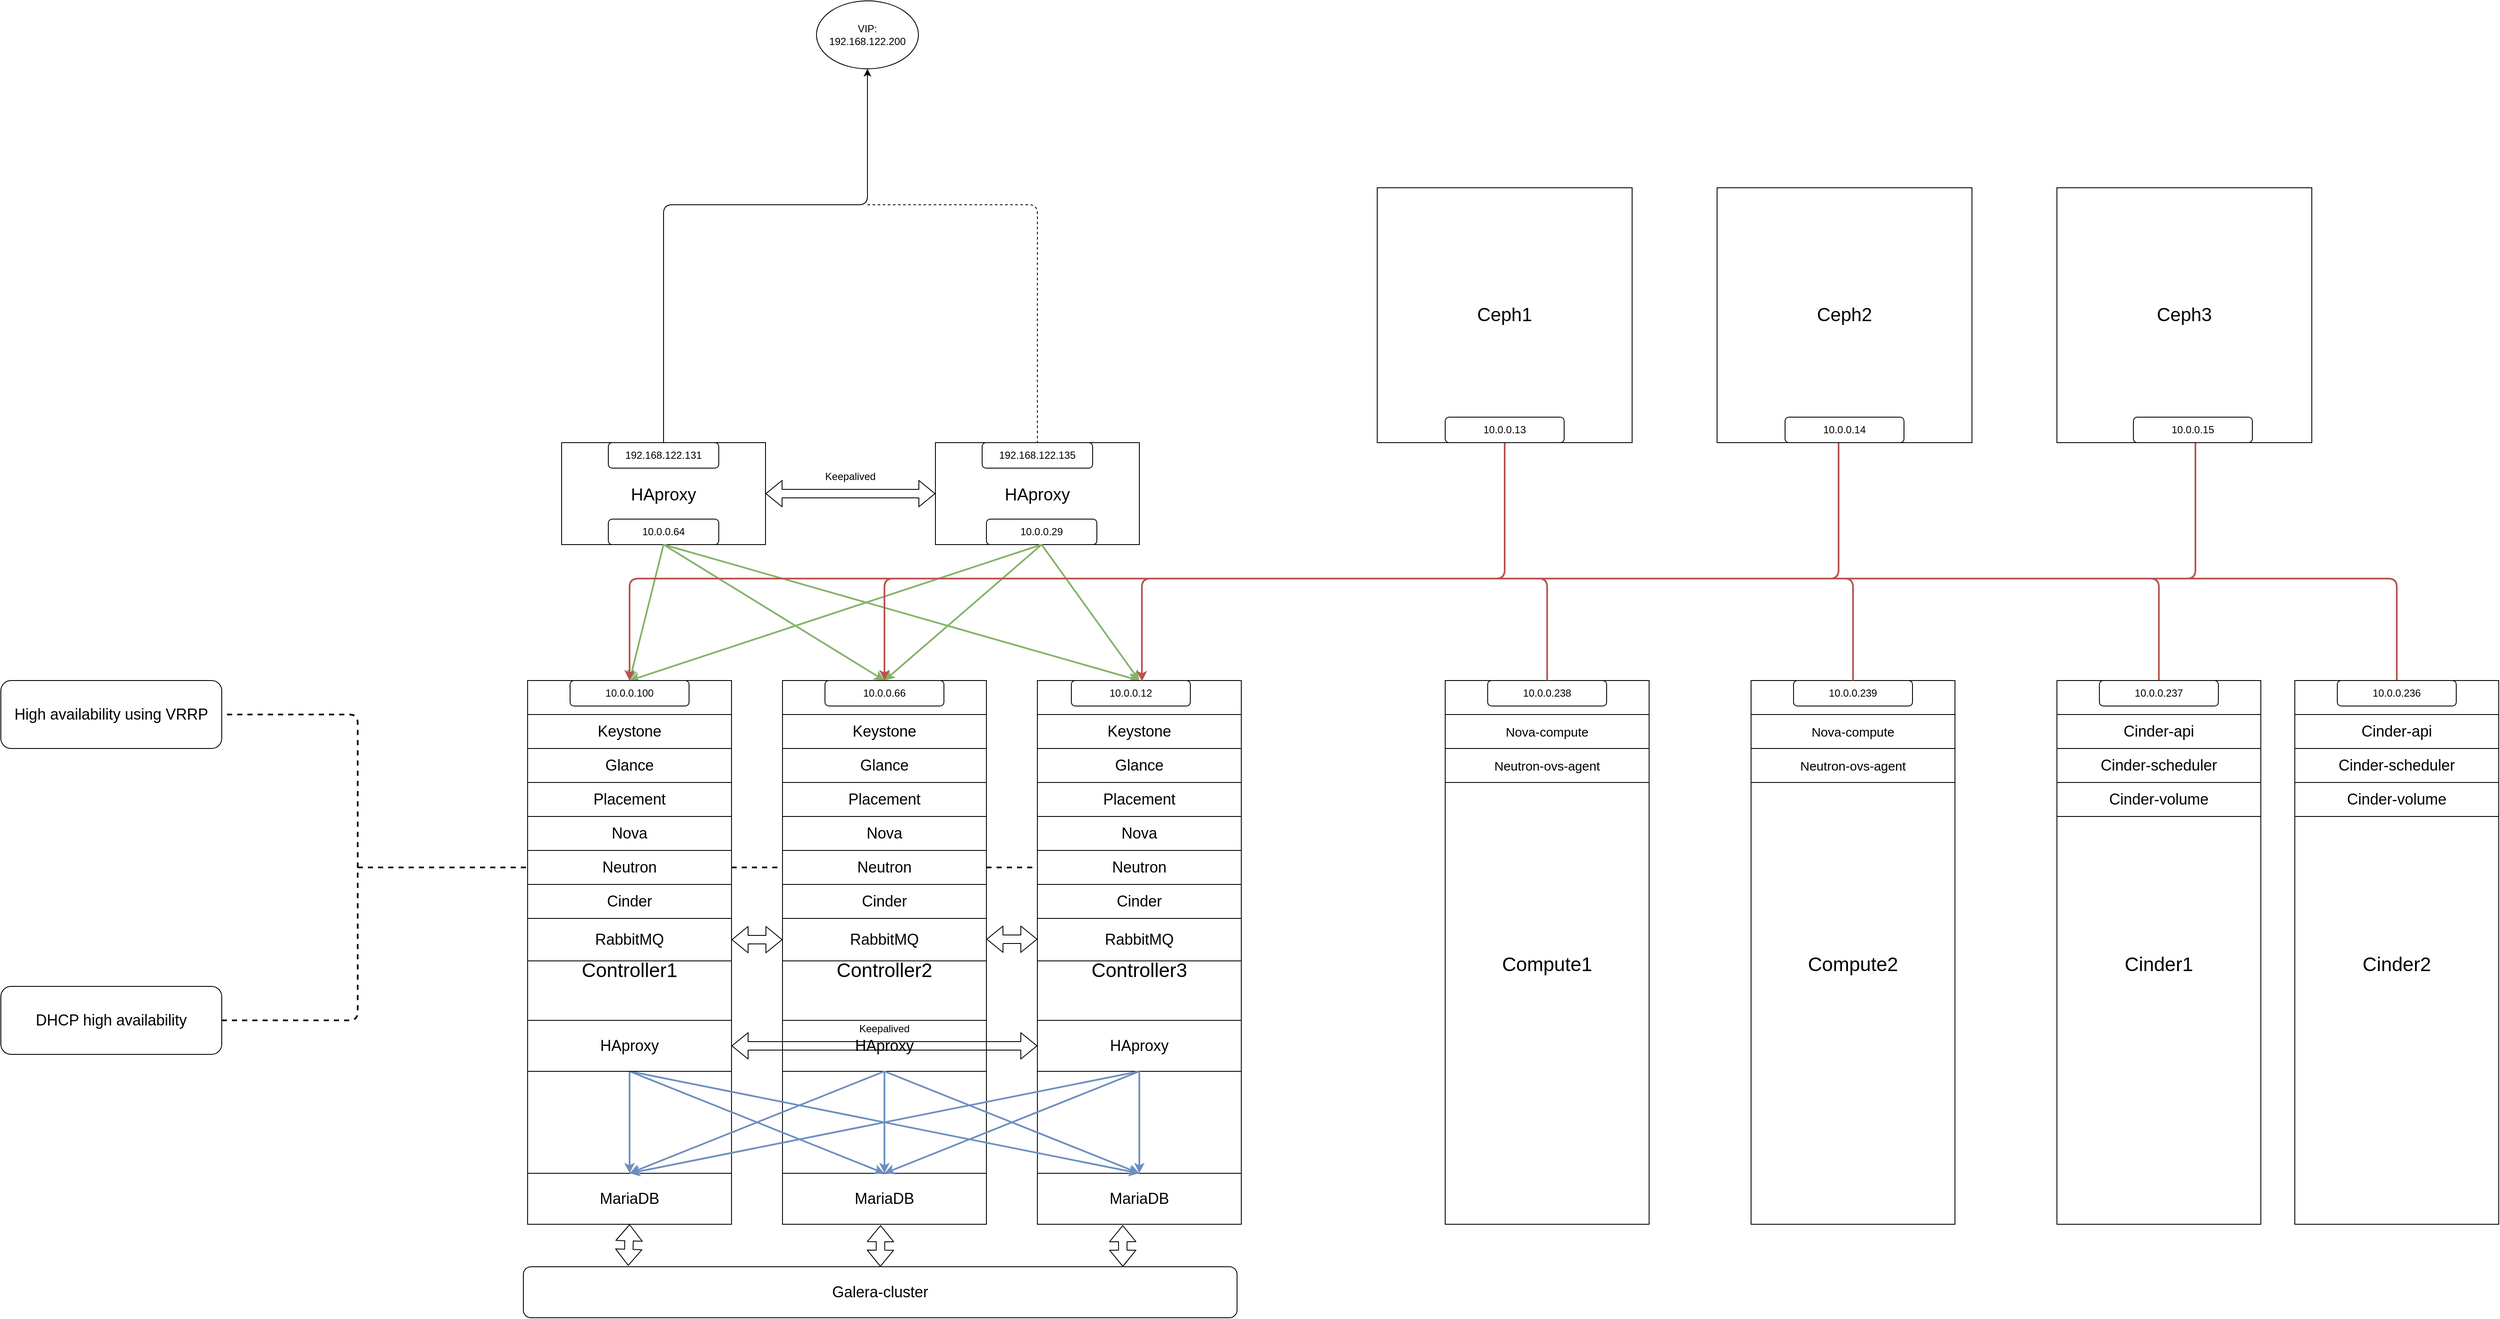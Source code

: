 <mxfile version="12.8.4" type="github">
  <diagram id="eD_JJGinxh7tce8vUjwv" name="Page-1">
    <mxGraphModel dx="2205" dy="1876" grid="1" gridSize="10" guides="1" tooltips="1" connect="1" arrows="1" fold="1" page="1" pageScale="1" pageWidth="850" pageHeight="1100" math="0" shadow="0">
      <root>
        <mxCell id="0" />
        <mxCell id="1" parent="0" />
        <mxCell id="yRIOcCUZ5OUKHp-ImnXH-1" value="&lt;font style=&quot;font-size: 20px&quot;&gt;HAproxy&lt;/font&gt;" style="rounded=0;whiteSpace=wrap;html=1;" parent="1" vertex="1">
          <mxGeometry x="80" y="120" width="240" height="120" as="geometry" />
        </mxCell>
        <mxCell id="yRIOcCUZ5OUKHp-ImnXH-3" value="&lt;font style=&quot;font-size: 20px&quot;&gt;HAproxy&lt;/font&gt;" style="rounded=0;whiteSpace=wrap;html=1;" parent="1" vertex="1">
          <mxGeometry x="520" y="120" width="240" height="120" as="geometry" />
        </mxCell>
        <mxCell id="yRIOcCUZ5OUKHp-ImnXH-4" value="192.168.122.131" style="rounded=1;whiteSpace=wrap;html=1;" parent="1" vertex="1">
          <mxGeometry x="135" y="120" width="130" height="30" as="geometry" />
        </mxCell>
        <mxCell id="yRIOcCUZ5OUKHp-ImnXH-5" value="192.168.122.135" style="rounded=1;whiteSpace=wrap;html=1;" parent="1" vertex="1">
          <mxGeometry x="575" y="120" width="130" height="30" as="geometry" />
        </mxCell>
        <mxCell id="yRIOcCUZ5OUKHp-ImnXH-6" value="" style="shape=flexArrow;endArrow=classic;startArrow=classic;html=1;exitX=1;exitY=0.5;exitDx=0;exitDy=0;entryX=0;entryY=0.5;entryDx=0;entryDy=0;" parent="1" source="yRIOcCUZ5OUKHp-ImnXH-1" target="yRIOcCUZ5OUKHp-ImnXH-3" edge="1">
          <mxGeometry width="50" height="50" relative="1" as="geometry">
            <mxPoint x="400" y="350" as="sourcePoint" />
            <mxPoint x="450" y="300" as="targetPoint" />
          </mxGeometry>
        </mxCell>
        <mxCell id="yRIOcCUZ5OUKHp-ImnXH-7" value="&lt;div&gt;Keepalived&lt;/div&gt;" style="text;html=1;strokeColor=none;fillColor=none;align=center;verticalAlign=middle;whiteSpace=wrap;rounded=0;" parent="1" vertex="1">
          <mxGeometry x="330" y="150" width="180" height="20" as="geometry" />
        </mxCell>
        <mxCell id="yRIOcCUZ5OUKHp-ImnXH-9" value="" style="endArrow=classic;html=1;exitX=0.5;exitY=0;exitDx=0;exitDy=0;" parent="1" source="yRIOcCUZ5OUKHp-ImnXH-4" edge="1">
          <mxGeometry width="50" height="50" relative="1" as="geometry">
            <mxPoint x="400" y="270" as="sourcePoint" />
            <mxPoint x="440" y="-320" as="targetPoint" />
            <Array as="points">
              <mxPoint x="200" y="-160" />
              <mxPoint x="440" y="-160" />
            </Array>
          </mxGeometry>
        </mxCell>
        <mxCell id="yRIOcCUZ5OUKHp-ImnXH-10" value="" style="endArrow=none;dashed=1;html=1;entryX=0.5;entryY=0;entryDx=0;entryDy=0;" parent="1" target="yRIOcCUZ5OUKHp-ImnXH-5" edge="1">
          <mxGeometry width="50" height="50" relative="1" as="geometry">
            <mxPoint x="440" y="-160" as="sourcePoint" />
            <mxPoint x="450" y="-30" as="targetPoint" />
            <Array as="points">
              <mxPoint x="640" y="-160" />
            </Array>
          </mxGeometry>
        </mxCell>
        <mxCell id="yRIOcCUZ5OUKHp-ImnXH-12" value="VIP:&lt;br&gt;192.168.122.200" style="ellipse;whiteSpace=wrap;html=1;" parent="1" vertex="1">
          <mxGeometry x="380" y="-400" width="120" height="80" as="geometry" />
        </mxCell>
        <mxCell id="yRIOcCUZ5OUKHp-ImnXH-17" value="10.0.0.64" style="rounded=1;whiteSpace=wrap;html=1;" parent="1" vertex="1">
          <mxGeometry x="135" y="210" width="130" height="30" as="geometry" />
        </mxCell>
        <mxCell id="yRIOcCUZ5OUKHp-ImnXH-18" value="10.0.0.29" style="rounded=1;whiteSpace=wrap;html=1;" parent="1" vertex="1">
          <mxGeometry x="580" y="210" width="130" height="30" as="geometry" />
        </mxCell>
        <mxCell id="yRIOcCUZ5OUKHp-ImnXH-19" value="&lt;div&gt;&lt;br&gt;&lt;/div&gt;&lt;div&gt;&lt;br&gt;&lt;/div&gt;&lt;div&gt;&lt;br&gt;&lt;/div&gt;&lt;div style=&quot;font-size: 23px&quot;&gt;&lt;font style=&quot;font-size: 23px&quot;&gt;Controller1&lt;/font&gt;&lt;/div&gt;" style="rounded=0;whiteSpace=wrap;html=1;" parent="1" vertex="1">
          <mxGeometry x="40" y="400" width="240" height="640" as="geometry" />
        </mxCell>
        <mxCell id="yRIOcCUZ5OUKHp-ImnXH-20" value="&lt;div&gt;&lt;br&gt;&lt;/div&gt;&lt;div&gt;&lt;br&gt;&lt;/div&gt;&lt;div&gt;&lt;br&gt;&lt;/div&gt;&lt;div&gt;&lt;font style=&quot;font-size: 23px&quot;&gt;Controller2&lt;/font&gt;&lt;/div&gt;" style="rounded=0;whiteSpace=wrap;html=1;" parent="1" vertex="1">
          <mxGeometry x="340" y="400" width="240" height="640" as="geometry" />
        </mxCell>
        <mxCell id="yRIOcCUZ5OUKHp-ImnXH-21" value="&lt;div&gt;&lt;br&gt;&lt;/div&gt;&lt;div&gt;&lt;br&gt;&lt;/div&gt;&lt;div&gt;&lt;br&gt;&lt;/div&gt;&lt;div&gt;&lt;font style=&quot;font-size: 23px&quot;&gt;Controller3&lt;/font&gt;&lt;/div&gt;" style="rounded=0;whiteSpace=wrap;html=1;" parent="1" vertex="1">
          <mxGeometry x="640" y="400" width="240" height="640" as="geometry" />
        </mxCell>
        <mxCell id="yRIOcCUZ5OUKHp-ImnXH-22" value="" style="endArrow=classic;html=1;exitX=0.5;exitY=1;exitDx=0;exitDy=0;entryX=0.5;entryY=0;entryDx=0;entryDy=0;fillColor=#d5e8d4;strokeColor=#82b366;strokeWidth=2;" parent="1" source="yRIOcCUZ5OUKHp-ImnXH-17" target="yRIOcCUZ5OUKHp-ImnXH-19" edge="1">
          <mxGeometry width="50" height="50" relative="1" as="geometry">
            <mxPoint x="400" y="390" as="sourcePoint" />
            <mxPoint x="450" y="340" as="targetPoint" />
          </mxGeometry>
        </mxCell>
        <mxCell id="yRIOcCUZ5OUKHp-ImnXH-23" value="" style="endArrow=classic;html=1;entryX=0.5;entryY=0;entryDx=0;entryDy=0;fillColor=#d5e8d4;strokeColor=#82b366;strokeWidth=2;" parent="1" target="yRIOcCUZ5OUKHp-ImnXH-20" edge="1">
          <mxGeometry width="50" height="50" relative="1" as="geometry">
            <mxPoint x="200" y="240" as="sourcePoint" />
            <mxPoint x="160" y="390" as="targetPoint" />
          </mxGeometry>
        </mxCell>
        <mxCell id="yRIOcCUZ5OUKHp-ImnXH-24" value="" style="endArrow=classic;html=1;entryX=0.5;entryY=0;entryDx=0;entryDy=0;exitX=0.5;exitY=1;exitDx=0;exitDy=0;fillColor=#d5e8d4;strokeColor=#82b366;strokeWidth=2;" parent="1" source="yRIOcCUZ5OUKHp-ImnXH-17" target="yRIOcCUZ5OUKHp-ImnXH-21" edge="1">
          <mxGeometry width="50" height="50" relative="1" as="geometry">
            <mxPoint x="210" y="250" as="sourcePoint" />
            <mxPoint x="470" y="410" as="targetPoint" />
          </mxGeometry>
        </mxCell>
        <mxCell id="yRIOcCUZ5OUKHp-ImnXH-25" value="" style="endArrow=classic;html=1;exitX=0.5;exitY=1;exitDx=0;exitDy=0;entryX=0.5;entryY=0;entryDx=0;entryDy=0;fillColor=#d5e8d4;strokeColor=#82b366;strokeWidth=2;" parent="1" source="yRIOcCUZ5OUKHp-ImnXH-18" target="yRIOcCUZ5OUKHp-ImnXH-19" edge="1">
          <mxGeometry width="50" height="50" relative="1" as="geometry">
            <mxPoint x="210" y="250" as="sourcePoint" />
            <mxPoint x="160" y="400" as="targetPoint" />
          </mxGeometry>
        </mxCell>
        <mxCell id="yRIOcCUZ5OUKHp-ImnXH-26" value="" style="endArrow=classic;html=1;exitX=0.5;exitY=1;exitDx=0;exitDy=0;entryX=0.5;entryY=0;entryDx=0;entryDy=0;fillColor=#d5e8d4;strokeColor=#82b366;strokeWidth=2;" parent="1" source="yRIOcCUZ5OUKHp-ImnXH-18" target="yRIOcCUZ5OUKHp-ImnXH-20" edge="1">
          <mxGeometry width="50" height="50" relative="1" as="geometry">
            <mxPoint x="655" y="250" as="sourcePoint" />
            <mxPoint x="170" y="410" as="targetPoint" />
          </mxGeometry>
        </mxCell>
        <mxCell id="yRIOcCUZ5OUKHp-ImnXH-27" value="" style="endArrow=classic;html=1;exitX=0.5;exitY=1;exitDx=0;exitDy=0;entryX=0.5;entryY=0;entryDx=0;entryDy=0;fillColor=#d5e8d4;strokeColor=#82b366;strokeWidth=2;" parent="1" source="yRIOcCUZ5OUKHp-ImnXH-18" target="yRIOcCUZ5OUKHp-ImnXH-21" edge="1">
          <mxGeometry width="50" height="50" relative="1" as="geometry">
            <mxPoint x="655" y="250" as="sourcePoint" />
            <mxPoint x="180" y="420" as="targetPoint" />
          </mxGeometry>
        </mxCell>
        <mxCell id="yRIOcCUZ5OUKHp-ImnXH-28" value="10.0.0.100" style="rounded=1;whiteSpace=wrap;html=1;" parent="1" vertex="1">
          <mxGeometry x="90" y="400" width="140" height="30" as="geometry" />
        </mxCell>
        <mxCell id="yRIOcCUZ5OUKHp-ImnXH-29" value="10.0.0.66" style="rounded=1;whiteSpace=wrap;html=1;" parent="1" vertex="1">
          <mxGeometry x="390" y="400" width="140" height="30" as="geometry" />
        </mxCell>
        <mxCell id="yRIOcCUZ5OUKHp-ImnXH-30" value="10.0.0.12" style="rounded=1;whiteSpace=wrap;html=1;" parent="1" vertex="1">
          <mxGeometry x="680" y="400" width="140" height="30" as="geometry" />
        </mxCell>
        <mxCell id="yRIOcCUZ5OUKHp-ImnXH-32" value="&lt;font style=&quot;font-size: 18px&quot;&gt;Keystone&lt;/font&gt;" style="rounded=0;whiteSpace=wrap;html=1;" parent="1" vertex="1">
          <mxGeometry x="40" y="440" width="240" height="40" as="geometry" />
        </mxCell>
        <mxCell id="yRIOcCUZ5OUKHp-ImnXH-33" value="&lt;font style=&quot;font-size: 18px&quot;&gt;Keystone&lt;/font&gt;" style="rounded=0;whiteSpace=wrap;html=1;" parent="1" vertex="1">
          <mxGeometry x="340" y="440" width="240" height="40" as="geometry" />
        </mxCell>
        <mxCell id="yRIOcCUZ5OUKHp-ImnXH-35" value="&lt;font style=&quot;font-size: 18px;&quot;&gt;Glance&lt;/font&gt;" style="rounded=0;whiteSpace=wrap;html=1;fontSize=18;" parent="1" vertex="1">
          <mxGeometry x="40" y="480" width="240" height="40" as="geometry" />
        </mxCell>
        <mxCell id="yRIOcCUZ5OUKHp-ImnXH-36" value="Placement" style="rounded=0;whiteSpace=wrap;html=1;fontSize=18;" parent="1" vertex="1">
          <mxGeometry x="40" y="520" width="240" height="40" as="geometry" />
        </mxCell>
        <mxCell id="yRIOcCUZ5OUKHp-ImnXH-37" value="Nova" style="rounded=0;whiteSpace=wrap;html=1;fontSize=18;" parent="1" vertex="1">
          <mxGeometry x="40" y="560" width="240" height="40" as="geometry" />
        </mxCell>
        <mxCell id="yRIOcCUZ5OUKHp-ImnXH-38" value="Neutron" style="rounded=0;whiteSpace=wrap;html=1;fontSize=18;" parent="1" vertex="1">
          <mxGeometry x="40" y="600" width="240" height="40" as="geometry" />
        </mxCell>
        <mxCell id="yRIOcCUZ5OUKHp-ImnXH-47" value="&lt;font style=&quot;font-size: 18px;&quot;&gt;Glance&lt;/font&gt;" style="rounded=0;whiteSpace=wrap;html=1;fontSize=18;" parent="1" vertex="1">
          <mxGeometry x="340" y="480" width="240" height="40" as="geometry" />
        </mxCell>
        <mxCell id="yRIOcCUZ5OUKHp-ImnXH-48" value="Placement" style="rounded=0;whiteSpace=wrap;html=1;fontSize=18;" parent="1" vertex="1">
          <mxGeometry x="340" y="520" width="240" height="40" as="geometry" />
        </mxCell>
        <mxCell id="yRIOcCUZ5OUKHp-ImnXH-49" value="Nova" style="rounded=0;whiteSpace=wrap;html=1;fontSize=18;" parent="1" vertex="1">
          <mxGeometry x="340" y="560" width="240" height="40" as="geometry" />
        </mxCell>
        <mxCell id="yRIOcCUZ5OUKHp-ImnXH-50" value="Neutron" style="rounded=0;whiteSpace=wrap;html=1;fontSize=18;" parent="1" vertex="1">
          <mxGeometry x="340" y="600" width="240" height="40" as="geometry" />
        </mxCell>
        <mxCell id="yRIOcCUZ5OUKHp-ImnXH-55" value="MariaDB" style="rounded=0;whiteSpace=wrap;html=1;fontSize=18;" parent="1" vertex="1">
          <mxGeometry x="40" y="980" width="240" height="60" as="geometry" />
        </mxCell>
        <mxCell id="yRIOcCUZ5OUKHp-ImnXH-56" value="MariaDB" style="rounded=0;whiteSpace=wrap;html=1;fontSize=18;" parent="1" vertex="1">
          <mxGeometry x="340" y="980" width="240" height="60" as="geometry" />
        </mxCell>
        <mxCell id="yRIOcCUZ5OUKHp-ImnXH-57" value="MariaDB" style="rounded=0;whiteSpace=wrap;html=1;fontSize=18;" parent="1" vertex="1">
          <mxGeometry x="640" y="980" width="240" height="60" as="geometry" />
        </mxCell>
        <mxCell id="yRIOcCUZ5OUKHp-ImnXH-59" value="HAproxy" style="rounded=0;whiteSpace=wrap;html=1;fontSize=18;" parent="1" vertex="1">
          <mxGeometry x="340" y="800" width="240" height="60" as="geometry" />
        </mxCell>
        <mxCell id="yRIOcCUZ5OUKHp-ImnXH-60" value="" style="shape=flexArrow;endArrow=classic;startArrow=classic;html=1;fontSize=18;exitX=1;exitY=0.5;exitDx=0;exitDy=0;entryX=0;entryY=0.5;entryDx=0;entryDy=0;" parent="1" source="yRIOcCUZ5OUKHp-ImnXH-58" target="rDaiTC833s7yylqL6G56-10" edge="1">
          <mxGeometry width="50" height="50" relative="1" as="geometry">
            <mxPoint x="400" y="630" as="sourcePoint" />
            <mxPoint x="450" y="580" as="targetPoint" />
          </mxGeometry>
        </mxCell>
        <mxCell id="yRIOcCUZ5OUKHp-ImnXH-61" value="Keepalived" style="text;html=1;strokeColor=none;fillColor=none;align=center;verticalAlign=middle;whiteSpace=wrap;rounded=0;fontSize=12;" parent="1" vertex="1">
          <mxGeometry x="440" y="800" width="40" height="20" as="geometry" />
        </mxCell>
        <mxCell id="yRIOcCUZ5OUKHp-ImnXH-62" value="" style="endArrow=classic;html=1;fontSize=12;entryX=0.5;entryY=0;entryDx=0;entryDy=0;exitX=0.5;exitY=1;exitDx=0;exitDy=0;fillColor=#dae8fc;strokeColor=#6c8ebf;strokeWidth=2;" parent="1" source="yRIOcCUZ5OUKHp-ImnXH-58" target="yRIOcCUZ5OUKHp-ImnXH-55" edge="1">
          <mxGeometry width="50" height="50" relative="1" as="geometry">
            <mxPoint x="-50" y="870" as="sourcePoint" />
            <mxPoint x="450" y="690" as="targetPoint" />
          </mxGeometry>
        </mxCell>
        <mxCell id="yRIOcCUZ5OUKHp-ImnXH-63" value="" style="endArrow=classic;html=1;fontSize=12;entryX=0.5;entryY=0;entryDx=0;entryDy=0;exitX=0.5;exitY=1;exitDx=0;exitDy=0;fillColor=#dae8fc;strokeColor=#6c8ebf;strokeWidth=2;" parent="1" source="yRIOcCUZ5OUKHp-ImnXH-58" target="yRIOcCUZ5OUKHp-ImnXH-56" edge="1">
          <mxGeometry width="50" height="50" relative="1" as="geometry">
            <mxPoint x="170" y="820" as="sourcePoint" />
            <mxPoint x="170" y="990" as="targetPoint" />
          </mxGeometry>
        </mxCell>
        <mxCell id="yRIOcCUZ5OUKHp-ImnXH-64" value="" style="endArrow=classic;html=1;fontSize=12;exitX=0.5;exitY=1;exitDx=0;exitDy=0;entryX=0.5;entryY=0;entryDx=0;entryDy=0;fillColor=#dae8fc;strokeColor=#6c8ebf;strokeWidth=2;" parent="1" source="yRIOcCUZ5OUKHp-ImnXH-58" target="yRIOcCUZ5OUKHp-ImnXH-57" edge="1">
          <mxGeometry width="50" height="50" relative="1" as="geometry">
            <mxPoint x="170" y="820" as="sourcePoint" />
            <mxPoint x="170" y="990" as="targetPoint" />
          </mxGeometry>
        </mxCell>
        <mxCell id="yRIOcCUZ5OUKHp-ImnXH-65" value="" style="endArrow=classic;html=1;fontSize=12;exitX=0.5;exitY=1;exitDx=0;exitDy=0;entryX=0.5;entryY=0;entryDx=0;entryDy=0;fillColor=#dae8fc;strokeColor=#6c8ebf;strokeWidth=2;" parent="1" source="yRIOcCUZ5OUKHp-ImnXH-59" target="yRIOcCUZ5OUKHp-ImnXH-55" edge="1">
          <mxGeometry width="50" height="50" relative="1" as="geometry">
            <mxPoint x="170" y="820" as="sourcePoint" />
            <mxPoint x="170" y="990" as="targetPoint" />
          </mxGeometry>
        </mxCell>
        <mxCell id="yRIOcCUZ5OUKHp-ImnXH-66" value="" style="endArrow=classic;html=1;fontSize=12;exitX=0.5;exitY=1;exitDx=0;exitDy=0;fillColor=#dae8fc;strokeColor=#6c8ebf;strokeWidth=2;" parent="1" source="yRIOcCUZ5OUKHp-ImnXH-59" target="yRIOcCUZ5OUKHp-ImnXH-56" edge="1">
          <mxGeometry width="50" height="50" relative="1" as="geometry">
            <mxPoint x="470" y="820" as="sourcePoint" />
            <mxPoint x="170" y="990" as="targetPoint" />
          </mxGeometry>
        </mxCell>
        <mxCell id="yRIOcCUZ5OUKHp-ImnXH-67" value="" style="endArrow=classic;html=1;fontSize=12;exitX=0.5;exitY=1;exitDx=0;exitDy=0;entryX=0.5;entryY=0;entryDx=0;entryDy=0;fillColor=#dae8fc;strokeColor=#6c8ebf;strokeWidth=2;" parent="1" source="yRIOcCUZ5OUKHp-ImnXH-59" target="yRIOcCUZ5OUKHp-ImnXH-57" edge="1">
          <mxGeometry width="50" height="50" relative="1" as="geometry">
            <mxPoint x="470" y="820" as="sourcePoint" />
            <mxPoint x="470" y="990" as="targetPoint" />
          </mxGeometry>
        </mxCell>
        <mxCell id="yRIOcCUZ5OUKHp-ImnXH-68" value="&lt;font style=&quot;font-size: 18px&quot;&gt;RabbitMQ&lt;/font&gt;" style="rounded=0;whiteSpace=wrap;html=1;fontSize=12;" parent="1" vertex="1">
          <mxGeometry x="40" y="680" width="240" height="50" as="geometry" />
        </mxCell>
        <mxCell id="yRIOcCUZ5OUKHp-ImnXH-70" style="edgeStyle=orthogonalEdgeStyle;rounded=0;orthogonalLoop=1;jettySize=auto;html=1;exitX=0.5;exitY=1;exitDx=0;exitDy=0;fontSize=12;" parent="1" source="yRIOcCUZ5OUKHp-ImnXH-68" target="yRIOcCUZ5OUKHp-ImnXH-68" edge="1">
          <mxGeometry relative="1" as="geometry" />
        </mxCell>
        <mxCell id="yRIOcCUZ5OUKHp-ImnXH-72" value="&lt;font style=&quot;font-size: 18px&quot;&gt;RabbitMQ&lt;/font&gt;" style="rounded=0;whiteSpace=wrap;html=1;fontSize=12;" parent="1" vertex="1">
          <mxGeometry x="340" y="680" width="240" height="50" as="geometry" />
        </mxCell>
        <mxCell id="yRIOcCUZ5OUKHp-ImnXH-73" value="&lt;font style=&quot;font-size: 18px&quot;&gt;RabbitMQ&lt;/font&gt;" style="rounded=0;whiteSpace=wrap;html=1;fontSize=12;" parent="1" vertex="1">
          <mxGeometry x="640" y="680" width="240" height="50" as="geometry" />
        </mxCell>
        <mxCell id="yRIOcCUZ5OUKHp-ImnXH-79" value="&lt;font style=&quot;font-size: 18px&quot;&gt;Galera-cluster&lt;/font&gt;" style="rounded=1;whiteSpace=wrap;html=1;fillColor=none;fontSize=12;" parent="1" vertex="1">
          <mxGeometry x="35" y="1090" width="840" height="60" as="geometry" />
        </mxCell>
        <mxCell id="yRIOcCUZ5OUKHp-ImnXH-58" value="HAproxy" style="rounded=0;whiteSpace=wrap;html=1;fontSize=18;" parent="1" vertex="1">
          <mxGeometry x="40" y="800" width="240" height="60" as="geometry" />
        </mxCell>
        <mxCell id="yRIOcCUZ5OUKHp-ImnXH-84" value="" style="shape=flexArrow;endArrow=classic;startArrow=classic;html=1;fontSize=12;exitX=0.147;exitY=-0.017;exitDx=0;exitDy=0;exitPerimeter=0;entryX=0.5;entryY=1;entryDx=0;entryDy=0;" parent="1" source="yRIOcCUZ5OUKHp-ImnXH-79" target="yRIOcCUZ5OUKHp-ImnXH-55" edge="1">
          <mxGeometry width="50" height="50" relative="1" as="geometry">
            <mxPoint x="380" y="840" as="sourcePoint" />
            <mxPoint x="430" y="790" as="targetPoint" />
          </mxGeometry>
        </mxCell>
        <mxCell id="yRIOcCUZ5OUKHp-ImnXH-88" value="" style="shape=flexArrow;endArrow=classic;startArrow=classic;html=1;fontSize=12;entryX=0.5;entryY=1;entryDx=0;entryDy=0;" parent="1" source="yRIOcCUZ5OUKHp-ImnXH-79" edge="1">
          <mxGeometry width="50" height="50" relative="1" as="geometry">
            <mxPoint x="454.5" y="1120" as="sourcePoint" />
            <mxPoint x="455.43" y="1041.02" as="targetPoint" />
          </mxGeometry>
        </mxCell>
        <mxCell id="yRIOcCUZ5OUKHp-ImnXH-89" value="" style="shape=flexArrow;endArrow=classic;startArrow=classic;html=1;fontSize=12;entryX=0.5;entryY=1;entryDx=0;entryDy=0;exitX=0.84;exitY=0;exitDx=0;exitDy=0;exitPerimeter=0;" parent="1" source="yRIOcCUZ5OUKHp-ImnXH-79" edge="1">
          <mxGeometry width="50" height="50" relative="1" as="geometry">
            <mxPoint x="740" y="1110" as="sourcePoint" />
            <mxPoint x="740.43" y="1041.02" as="targetPoint" />
          </mxGeometry>
        </mxCell>
        <mxCell id="yRIOcCUZ5OUKHp-ImnXH-90" value="" style="shape=flexArrow;endArrow=classic;startArrow=classic;html=1;fontSize=12;exitX=1;exitY=0.5;exitDx=0;exitDy=0;entryX=0;entryY=0.5;entryDx=0;entryDy=0;" parent="1" source="yRIOcCUZ5OUKHp-ImnXH-68" target="yRIOcCUZ5OUKHp-ImnXH-72" edge="1">
          <mxGeometry width="50" height="50" relative="1" as="geometry">
            <mxPoint x="380" y="840" as="sourcePoint" />
            <mxPoint x="430" y="790" as="targetPoint" />
          </mxGeometry>
        </mxCell>
        <mxCell id="yRIOcCUZ5OUKHp-ImnXH-91" value="" style="shape=flexArrow;endArrow=classic;startArrow=classic;html=1;fontSize=12;exitX=1;exitY=0.5;exitDx=0;exitDy=0;entryX=0;entryY=0.5;entryDx=0;entryDy=0;" parent="1" edge="1">
          <mxGeometry width="50" height="50" relative="1" as="geometry">
            <mxPoint x="580" y="704.5" as="sourcePoint" />
            <mxPoint x="640" y="704.5" as="targetPoint" />
          </mxGeometry>
        </mxCell>
        <mxCell id="rDaiTC833s7yylqL6G56-3" value="&lt;div style=&quot;font-size: 23px&quot;&gt;&lt;font style=&quot;font-size: 23px&quot;&gt;&lt;br&gt;&lt;/font&gt;&lt;/div&gt;&lt;div style=&quot;font-size: 23px&quot;&gt;&lt;div&gt;&lt;font style=&quot;font-size: 23px&quot;&gt;Compute1&lt;br&gt;&lt;/font&gt;&lt;/div&gt;&lt;/div&gt;" style="rounded=0;whiteSpace=wrap;html=1;" parent="1" vertex="1">
          <mxGeometry x="1120" y="400" width="240" height="640" as="geometry" />
        </mxCell>
        <mxCell id="rDaiTC833s7yylqL6G56-4" value="&lt;div style=&quot;font-size: 23px&quot;&gt;&lt;font style=&quot;font-size: 23px&quot;&gt;&lt;br&gt;&lt;/font&gt;&lt;/div&gt;&lt;div style=&quot;font-size: 23px&quot;&gt;&lt;div&gt;&lt;font style=&quot;font-size: 23px&quot;&gt;Compute2&lt;br&gt;&lt;/font&gt;&lt;/div&gt;&lt;/div&gt;" style="rounded=0;whiteSpace=wrap;html=1;" parent="1" vertex="1">
          <mxGeometry x="1480" y="400" width="240" height="640" as="geometry" />
        </mxCell>
        <mxCell id="rDaiTC833s7yylqL6G56-5" value="&lt;font style=&quot;font-size: 18px&quot;&gt;Keystone&lt;/font&gt;" style="rounded=0;whiteSpace=wrap;html=1;" parent="1" vertex="1">
          <mxGeometry x="640" y="440" width="240" height="40" as="geometry" />
        </mxCell>
        <mxCell id="rDaiTC833s7yylqL6G56-6" value="&lt;font style=&quot;font-size: 18px;&quot;&gt;Glance&lt;/font&gt;" style="rounded=0;whiteSpace=wrap;html=1;fontSize=18;" parent="1" vertex="1">
          <mxGeometry x="640" y="480" width="240" height="40" as="geometry" />
        </mxCell>
        <mxCell id="rDaiTC833s7yylqL6G56-7" value="Placement" style="rounded=0;whiteSpace=wrap;html=1;fontSize=18;" parent="1" vertex="1">
          <mxGeometry x="640" y="520" width="240" height="40" as="geometry" />
        </mxCell>
        <mxCell id="rDaiTC833s7yylqL6G56-8" value="Nova" style="rounded=0;whiteSpace=wrap;html=1;fontSize=18;" parent="1" vertex="1">
          <mxGeometry x="640" y="560" width="240" height="40" as="geometry" />
        </mxCell>
        <mxCell id="rDaiTC833s7yylqL6G56-9" value="Neutron" style="rounded=0;whiteSpace=wrap;html=1;fontSize=18;" parent="1" vertex="1">
          <mxGeometry x="640" y="600" width="240" height="40" as="geometry" />
        </mxCell>
        <mxCell id="rDaiTC833s7yylqL6G56-10" value="HAproxy" style="rounded=0;whiteSpace=wrap;html=1;fontSize=18;" parent="1" vertex="1">
          <mxGeometry x="640" y="800" width="240" height="60" as="geometry" />
        </mxCell>
        <mxCell id="rDaiTC833s7yylqL6G56-11" value="" style="endArrow=classic;html=1;exitX=0.5;exitY=1;exitDx=0;exitDy=0;entryX=0.5;entryY=0;entryDx=0;entryDy=0;fillColor=#dae8fc;strokeColor=#6c8ebf;strokeWidth=2;" parent="1" source="rDaiTC833s7yylqL6G56-10" target="yRIOcCUZ5OUKHp-ImnXH-55" edge="1">
          <mxGeometry width="50" height="50" relative="1" as="geometry">
            <mxPoint x="520" y="660" as="sourcePoint" />
            <mxPoint x="570" y="610" as="targetPoint" />
          </mxGeometry>
        </mxCell>
        <mxCell id="rDaiTC833s7yylqL6G56-12" value="" style="endArrow=classic;html=1;exitX=0.5;exitY=1;exitDx=0;exitDy=0;entryX=0.5;entryY=0;entryDx=0;entryDy=0;fillColor=#dae8fc;strokeColor=#6c8ebf;strokeWidth=2;" parent="1" source="rDaiTC833s7yylqL6G56-10" target="yRIOcCUZ5OUKHp-ImnXH-56" edge="1">
          <mxGeometry width="50" height="50" relative="1" as="geometry">
            <mxPoint x="770" y="870" as="sourcePoint" />
            <mxPoint x="170" y="990" as="targetPoint" />
          </mxGeometry>
        </mxCell>
        <mxCell id="rDaiTC833s7yylqL6G56-13" value="" style="endArrow=classic;html=1;exitX=0.5;exitY=1;exitDx=0;exitDy=0;entryX=0.5;entryY=0;entryDx=0;entryDy=0;fillColor=#dae8fc;strokeColor=#6c8ebf;strokeWidth=2;" parent="1" source="rDaiTC833s7yylqL6G56-10" target="yRIOcCUZ5OUKHp-ImnXH-57" edge="1">
          <mxGeometry width="50" height="50" relative="1" as="geometry">
            <mxPoint x="770" y="870" as="sourcePoint" />
            <mxPoint x="470" y="990" as="targetPoint" />
          </mxGeometry>
        </mxCell>
        <mxCell id="rDaiTC833s7yylqL6G56-18" value="10.0.0.238" style="rounded=1;whiteSpace=wrap;html=1;" parent="1" vertex="1">
          <mxGeometry x="1170" y="400" width="140" height="30" as="geometry" />
        </mxCell>
        <mxCell id="rDaiTC833s7yylqL6G56-19" value="10.0.0.239" style="rounded=1;whiteSpace=wrap;html=1;" parent="1" vertex="1">
          <mxGeometry x="1530" y="400" width="140" height="30" as="geometry" />
        </mxCell>
        <mxCell id="rDaiTC833s7yylqL6G56-21" value="" style="endArrow=classic;html=1;exitX=0.5;exitY=0;exitDx=0;exitDy=0;entryX=0.593;entryY=0.033;entryDx=0;entryDy=0;entryPerimeter=0;fillColor=#f8cecc;strokeColor=#b85450;strokeWidth=2;" parent="1" source="rDaiTC833s7yylqL6G56-18" target="yRIOcCUZ5OUKHp-ImnXH-30" edge="1">
          <mxGeometry width="50" height="50" relative="1" as="geometry">
            <mxPoint x="1090" y="630" as="sourcePoint" />
            <mxPoint x="1140" y="580" as="targetPoint" />
            <Array as="points">
              <mxPoint x="1240" y="280" />
              <mxPoint x="763" y="280" />
            </Array>
          </mxGeometry>
        </mxCell>
        <mxCell id="rDaiTC833s7yylqL6G56-22" value="" style="endArrow=none;html=1;exitX=0.5;exitY=0;exitDx=0;exitDy=0;fillColor=#f8cecc;strokeColor=#b85450;strokeWidth=2;" parent="1" source="rDaiTC833s7yylqL6G56-19" edge="1">
          <mxGeometry width="50" height="50" relative="1" as="geometry">
            <mxPoint x="1110" y="570" as="sourcePoint" />
            <mxPoint x="1140" y="280" as="targetPoint" />
            <Array as="points">
              <mxPoint x="1600" y="280" />
            </Array>
          </mxGeometry>
        </mxCell>
        <mxCell id="rDaiTC833s7yylqL6G56-23" value="" style="endArrow=classic;html=1;entryX=0.5;entryY=0;entryDx=0;entryDy=0;fillColor=#f8cecc;strokeColor=#b85450;strokeWidth=2;" parent="1" target="yRIOcCUZ5OUKHp-ImnXH-28" edge="1">
          <mxGeometry width="50" height="50" relative="1" as="geometry">
            <mxPoint x="820" y="280" as="sourcePoint" />
            <mxPoint x="660" y="520" as="targetPoint" />
            <Array as="points">
              <mxPoint x="160" y="280" />
            </Array>
          </mxGeometry>
        </mxCell>
        <mxCell id="rDaiTC833s7yylqL6G56-24" value="" style="endArrow=classic;html=1;entryX=0.5;entryY=0;entryDx=0;entryDy=0;fillColor=#f8cecc;strokeColor=#b85450;strokeWidth=2;" parent="1" target="yRIOcCUZ5OUKHp-ImnXH-29" edge="1">
          <mxGeometry width="50" height="50" relative="1" as="geometry">
            <mxPoint x="930" y="280" as="sourcePoint" />
            <mxPoint x="660" y="520" as="targetPoint" />
            <Array as="points">
              <mxPoint x="460" y="280" />
            </Array>
          </mxGeometry>
        </mxCell>
        <mxCell id="rDaiTC833s7yylqL6G56-27" value="&lt;font style=&quot;font-size: 15px&quot;&gt;Nova-compute&lt;/font&gt;" style="rounded=0;whiteSpace=wrap;html=1;" parent="1" vertex="1">
          <mxGeometry x="1120" y="440" width="240" height="40" as="geometry" />
        </mxCell>
        <mxCell id="rDaiTC833s7yylqL6G56-28" value="&lt;font style=&quot;font-size: 15px&quot;&gt;Neutron-ovs-agent&lt;/font&gt;" style="rounded=0;whiteSpace=wrap;html=1;fontSize=18;" parent="1" vertex="1">
          <mxGeometry x="1120" y="480" width="240" height="40" as="geometry" />
        </mxCell>
        <mxCell id="rDaiTC833s7yylqL6G56-29" value="&lt;font style=&quot;font-size: 15px&quot;&gt;Nova-compute&lt;/font&gt;" style="rounded=0;whiteSpace=wrap;html=1;" parent="1" vertex="1">
          <mxGeometry x="1480" y="440" width="240" height="40" as="geometry" />
        </mxCell>
        <mxCell id="rDaiTC833s7yylqL6G56-30" value="&lt;font style=&quot;font-size: 15px&quot;&gt;Neutron-ovs-agent&lt;/font&gt;" style="rounded=0;whiteSpace=wrap;html=1;fontSize=18;" parent="1" vertex="1">
          <mxGeometry x="1480" y="480" width="240" height="40" as="geometry" />
        </mxCell>
        <mxCell id="rDaiTC833s7yylqL6G56-31" value="" style="endArrow=none;dashed=1;html=1;strokeWidth=2;entryX=0;entryY=0.5;entryDx=0;entryDy=0;" parent="1" target="yRIOcCUZ5OUKHp-ImnXH-38" edge="1">
          <mxGeometry width="50" height="50" relative="1" as="geometry">
            <mxPoint x="-160" y="620" as="sourcePoint" />
            <mxPoint x="-20" y="580" as="targetPoint" />
          </mxGeometry>
        </mxCell>
        <mxCell id="rDaiTC833s7yylqL6G56-32" value="" style="endArrow=none;dashed=1;html=1;strokeWidth=2;entryX=1;entryY=0.5;entryDx=0;entryDy=0;exitX=1;exitY=0.5;exitDx=0;exitDy=0;" parent="1" source="rDaiTC833s7yylqL6G56-34" target="rDaiTC833s7yylqL6G56-33" edge="1">
          <mxGeometry width="50" height="50" relative="1" as="geometry">
            <mxPoint x="-320" y="800" as="sourcePoint" />
            <mxPoint x="-320" y="440" as="targetPoint" />
            <Array as="points">
              <mxPoint x="-160" y="800" />
              <mxPoint x="-160" y="440" />
            </Array>
          </mxGeometry>
        </mxCell>
        <mxCell id="rDaiTC833s7yylqL6G56-33" value="&lt;h2&gt;&lt;span style=&quot;font-weight: normal&quot;&gt;High availability using VRRP&lt;/span&gt;&lt;/h2&gt;" style="rounded=1;whiteSpace=wrap;html=1;" parent="1" vertex="1">
          <mxGeometry x="-580" y="400" width="260" height="80" as="geometry" />
        </mxCell>
        <mxCell id="rDaiTC833s7yylqL6G56-34" value="&lt;h2&gt;&lt;span style=&quot;font-weight: normal&quot;&gt;DHCP high availability&lt;/span&gt;&lt;/h2&gt;" style="rounded=1;whiteSpace=wrap;html=1;" parent="1" vertex="1">
          <mxGeometry x="-580" y="760" width="260" height="80" as="geometry" />
        </mxCell>
        <mxCell id="rDaiTC833s7yylqL6G56-36" value="" style="endArrow=none;dashed=1;html=1;strokeWidth=2;exitX=1;exitY=0.5;exitDx=0;exitDy=0;entryX=0;entryY=0.5;entryDx=0;entryDy=0;" parent="1" source="yRIOcCUZ5OUKHp-ImnXH-38" target="yRIOcCUZ5OUKHp-ImnXH-50" edge="1">
          <mxGeometry width="50" height="50" relative="1" as="geometry">
            <mxPoint x="390" y="700" as="sourcePoint" />
            <mxPoint x="440" y="650" as="targetPoint" />
          </mxGeometry>
        </mxCell>
        <mxCell id="rDaiTC833s7yylqL6G56-37" value="" style="endArrow=none;dashed=1;html=1;strokeWidth=2;exitX=1;exitY=0.5;exitDx=0;exitDy=0;entryX=0;entryY=0.5;entryDx=0;entryDy=0;" parent="1" source="yRIOcCUZ5OUKHp-ImnXH-50" target="rDaiTC833s7yylqL6G56-9" edge="1">
          <mxGeometry width="50" height="50" relative="1" as="geometry">
            <mxPoint x="580" y="619.5" as="sourcePoint" />
            <mxPoint x="640" y="620" as="targetPoint" />
          </mxGeometry>
        </mxCell>
        <mxCell id="GsOLar8iRGCPOP8uoPbE-2" value="&lt;div style=&quot;font-size: 23px&quot;&gt;&lt;font style=&quot;font-size: 23px&quot;&gt;&lt;br&gt;&lt;/font&gt;&lt;/div&gt;&lt;div style=&quot;font-size: 23px&quot;&gt;&lt;div&gt;&lt;font style=&quot;font-size: 23px&quot;&gt;Cinder1&lt;/font&gt;&lt;/div&gt;&lt;/div&gt;" style="rounded=0;whiteSpace=wrap;html=1;" vertex="1" parent="1">
          <mxGeometry x="1840" y="400" width="240" height="640" as="geometry" />
        </mxCell>
        <mxCell id="GsOLar8iRGCPOP8uoPbE-3" value="&lt;div style=&quot;font-size: 23px&quot;&gt;&lt;font style=&quot;font-size: 23px&quot;&gt;&lt;br&gt;&lt;/font&gt;&lt;/div&gt;&lt;div style=&quot;font-size: 23px&quot;&gt;&lt;div&gt;&lt;font style=&quot;font-size: 23px&quot;&gt;Cinder2&lt;br&gt;&lt;/font&gt;&lt;/div&gt;&lt;/div&gt;" style="rounded=0;whiteSpace=wrap;html=1;" vertex="1" parent="1">
          <mxGeometry x="2120" y="400" width="240" height="640" as="geometry" />
        </mxCell>
        <mxCell id="GsOLar8iRGCPOP8uoPbE-6" value="" style="endArrow=none;html=1;entryX=0.5;entryY=0;entryDx=0;entryDy=0;fillColor=#f8cecc;strokeColor=#b85450;strokeWidth=2;" edge="1" parent="1" target="GsOLar8iRGCPOP8uoPbE-2">
          <mxGeometry width="50" height="50" relative="1" as="geometry">
            <mxPoint x="1580" y="280" as="sourcePoint" />
            <mxPoint x="1820" y="530" as="targetPoint" />
            <Array as="points">
              <mxPoint x="1960" y="280" />
            </Array>
          </mxGeometry>
        </mxCell>
        <mxCell id="GsOLar8iRGCPOP8uoPbE-7" value="" style="endArrow=none;html=1;entryX=0.5;entryY=0;entryDx=0;entryDy=0;fillColor=#f8cecc;strokeColor=#b85450;strokeWidth=2;" edge="1" parent="1">
          <mxGeometry width="50" height="50" relative="1" as="geometry">
            <mxPoint x="1860" y="280" as="sourcePoint" />
            <mxPoint x="2240" y="400" as="targetPoint" />
            <Array as="points">
              <mxPoint x="2240" y="280" />
            </Array>
          </mxGeometry>
        </mxCell>
        <mxCell id="GsOLar8iRGCPOP8uoPbE-8" value="&lt;font style=&quot;font-size: 22px&quot;&gt;Ceph1&lt;/font&gt;" style="whiteSpace=wrap;html=1;aspect=fixed;" vertex="1" parent="1">
          <mxGeometry x="1040" y="-180" width="300" height="300" as="geometry" />
        </mxCell>
        <mxCell id="GsOLar8iRGCPOP8uoPbE-9" value="&lt;font style=&quot;font-size: 22px&quot;&gt;Ceph2&lt;/font&gt;" style="whiteSpace=wrap;html=1;aspect=fixed;" vertex="1" parent="1">
          <mxGeometry x="1440" y="-180" width="300" height="300" as="geometry" />
        </mxCell>
        <mxCell id="GsOLar8iRGCPOP8uoPbE-10" value="&lt;font style=&quot;font-size: 22px&quot;&gt;Ceph3&lt;/font&gt;" style="whiteSpace=wrap;html=1;aspect=fixed;" vertex="1" parent="1">
          <mxGeometry x="1840" y="-180" width="300" height="300" as="geometry" />
        </mxCell>
        <mxCell id="GsOLar8iRGCPOP8uoPbE-12" value="" style="endArrow=none;html=1;strokeWidth=2;entryX=0.5;entryY=1;entryDx=0;entryDy=0;fillColor=#f8cecc;strokeColor=#b85450;" edge="1" parent="1" target="GsOLar8iRGCPOP8uoPbE-8">
          <mxGeometry width="50" height="50" relative="1" as="geometry">
            <mxPoint x="797" y="280" as="sourcePoint" />
            <mxPoint x="1680" y="140" as="targetPoint" />
            <Array as="points">
              <mxPoint x="1190" y="280" />
            </Array>
          </mxGeometry>
        </mxCell>
        <mxCell id="GsOLar8iRGCPOP8uoPbE-13" value="" style="endArrow=none;html=1;strokeWidth=2;entryX=0.5;entryY=1;entryDx=0;entryDy=0;fillColor=#f8cecc;strokeColor=#b85450;" edge="1" parent="1">
          <mxGeometry width="50" height="50" relative="1" as="geometry">
            <mxPoint x="1190" y="280" as="sourcePoint" />
            <mxPoint x="1583" y="120" as="targetPoint" />
            <Array as="points">
              <mxPoint x="1583" y="280" />
            </Array>
          </mxGeometry>
        </mxCell>
        <mxCell id="GsOLar8iRGCPOP8uoPbE-14" value="" style="endArrow=none;html=1;strokeWidth=2;entryX=0.5;entryY=1;entryDx=0;entryDy=0;fillColor=#f8cecc;strokeColor=#b85450;" edge="1" parent="1">
          <mxGeometry width="50" height="50" relative="1" as="geometry">
            <mxPoint x="1610" y="280" as="sourcePoint" />
            <mxPoint x="2003" y="120" as="targetPoint" />
            <Array as="points">
              <mxPoint x="2003" y="280" />
            </Array>
          </mxGeometry>
        </mxCell>
        <mxCell id="GsOLar8iRGCPOP8uoPbE-15" value="10.0.0.237" style="rounded=1;whiteSpace=wrap;html=1;" vertex="1" parent="1">
          <mxGeometry x="1890" y="400" width="140" height="30" as="geometry" />
        </mxCell>
        <mxCell id="GsOLar8iRGCPOP8uoPbE-16" value="10.0.0.236" style="rounded=1;whiteSpace=wrap;html=1;" vertex="1" parent="1">
          <mxGeometry x="2170" y="400" width="140" height="30" as="geometry" />
        </mxCell>
        <mxCell id="GsOLar8iRGCPOP8uoPbE-17" value="&lt;font style=&quot;font-size: 18px&quot;&gt;Cinder-api&lt;/font&gt;" style="rounded=0;whiteSpace=wrap;html=1;" vertex="1" parent="1">
          <mxGeometry x="1840" y="440" width="240" height="40" as="geometry" />
        </mxCell>
        <mxCell id="GsOLar8iRGCPOP8uoPbE-18" value="Cinder-scheduler" style="rounded=0;whiteSpace=wrap;html=1;fontSize=18;" vertex="1" parent="1">
          <mxGeometry x="1840" y="480" width="240" height="40" as="geometry" />
        </mxCell>
        <mxCell id="GsOLar8iRGCPOP8uoPbE-19" value="&lt;font style=&quot;font-size: 18px&quot;&gt;Cinder-api&lt;/font&gt;" style="rounded=0;whiteSpace=wrap;html=1;" vertex="1" parent="1">
          <mxGeometry x="2120" y="440" width="240" height="40" as="geometry" />
        </mxCell>
        <mxCell id="GsOLar8iRGCPOP8uoPbE-20" value="&lt;font style=&quot;font-size: 18px&quot;&gt;Cinder&lt;/font&gt;" style="rounded=0;whiteSpace=wrap;html=1;" vertex="1" parent="1">
          <mxGeometry x="40" y="640" width="240" height="40" as="geometry" />
        </mxCell>
        <mxCell id="GsOLar8iRGCPOP8uoPbE-21" value="&lt;font style=&quot;font-size: 18px&quot;&gt;Cinder&lt;/font&gt;" style="rounded=0;whiteSpace=wrap;html=1;" vertex="1" parent="1">
          <mxGeometry x="340" y="640" width="240" height="40" as="geometry" />
        </mxCell>
        <mxCell id="GsOLar8iRGCPOP8uoPbE-22" value="&lt;font style=&quot;font-size: 18px&quot;&gt;Cinder&lt;/font&gt;" style="rounded=0;whiteSpace=wrap;html=1;" vertex="1" parent="1">
          <mxGeometry x="640" y="640" width="240" height="40" as="geometry" />
        </mxCell>
        <mxCell id="GsOLar8iRGCPOP8uoPbE-23" value="Cinder-scheduler" style="rounded=0;whiteSpace=wrap;html=1;fontSize=18;" vertex="1" parent="1">
          <mxGeometry x="2120" y="480" width="240" height="40" as="geometry" />
        </mxCell>
        <mxCell id="GsOLar8iRGCPOP8uoPbE-24" value="Cinder-volume" style="rounded=0;whiteSpace=wrap;html=1;fontSize=18;" vertex="1" parent="1">
          <mxGeometry x="1840" y="520" width="240" height="40" as="geometry" />
        </mxCell>
        <mxCell id="GsOLar8iRGCPOP8uoPbE-25" value="Cinder-volume" style="rounded=0;whiteSpace=wrap;html=1;fontSize=18;" vertex="1" parent="1">
          <mxGeometry x="2120" y="520" width="240" height="40" as="geometry" />
        </mxCell>
        <mxCell id="GsOLar8iRGCPOP8uoPbE-26" value="10.0.0.15" style="rounded=1;whiteSpace=wrap;html=1;" vertex="1" parent="1">
          <mxGeometry x="1930" y="90" width="140" height="30" as="geometry" />
        </mxCell>
        <mxCell id="GsOLar8iRGCPOP8uoPbE-27" value="10.0.0.14" style="rounded=1;whiteSpace=wrap;html=1;" vertex="1" parent="1">
          <mxGeometry x="1520" y="90" width="140" height="30" as="geometry" />
        </mxCell>
        <mxCell id="GsOLar8iRGCPOP8uoPbE-28" value="10.0.0.13" style="rounded=1;whiteSpace=wrap;html=1;" vertex="1" parent="1">
          <mxGeometry x="1120" y="90" width="140" height="30" as="geometry" />
        </mxCell>
      </root>
    </mxGraphModel>
  </diagram>
</mxfile>
